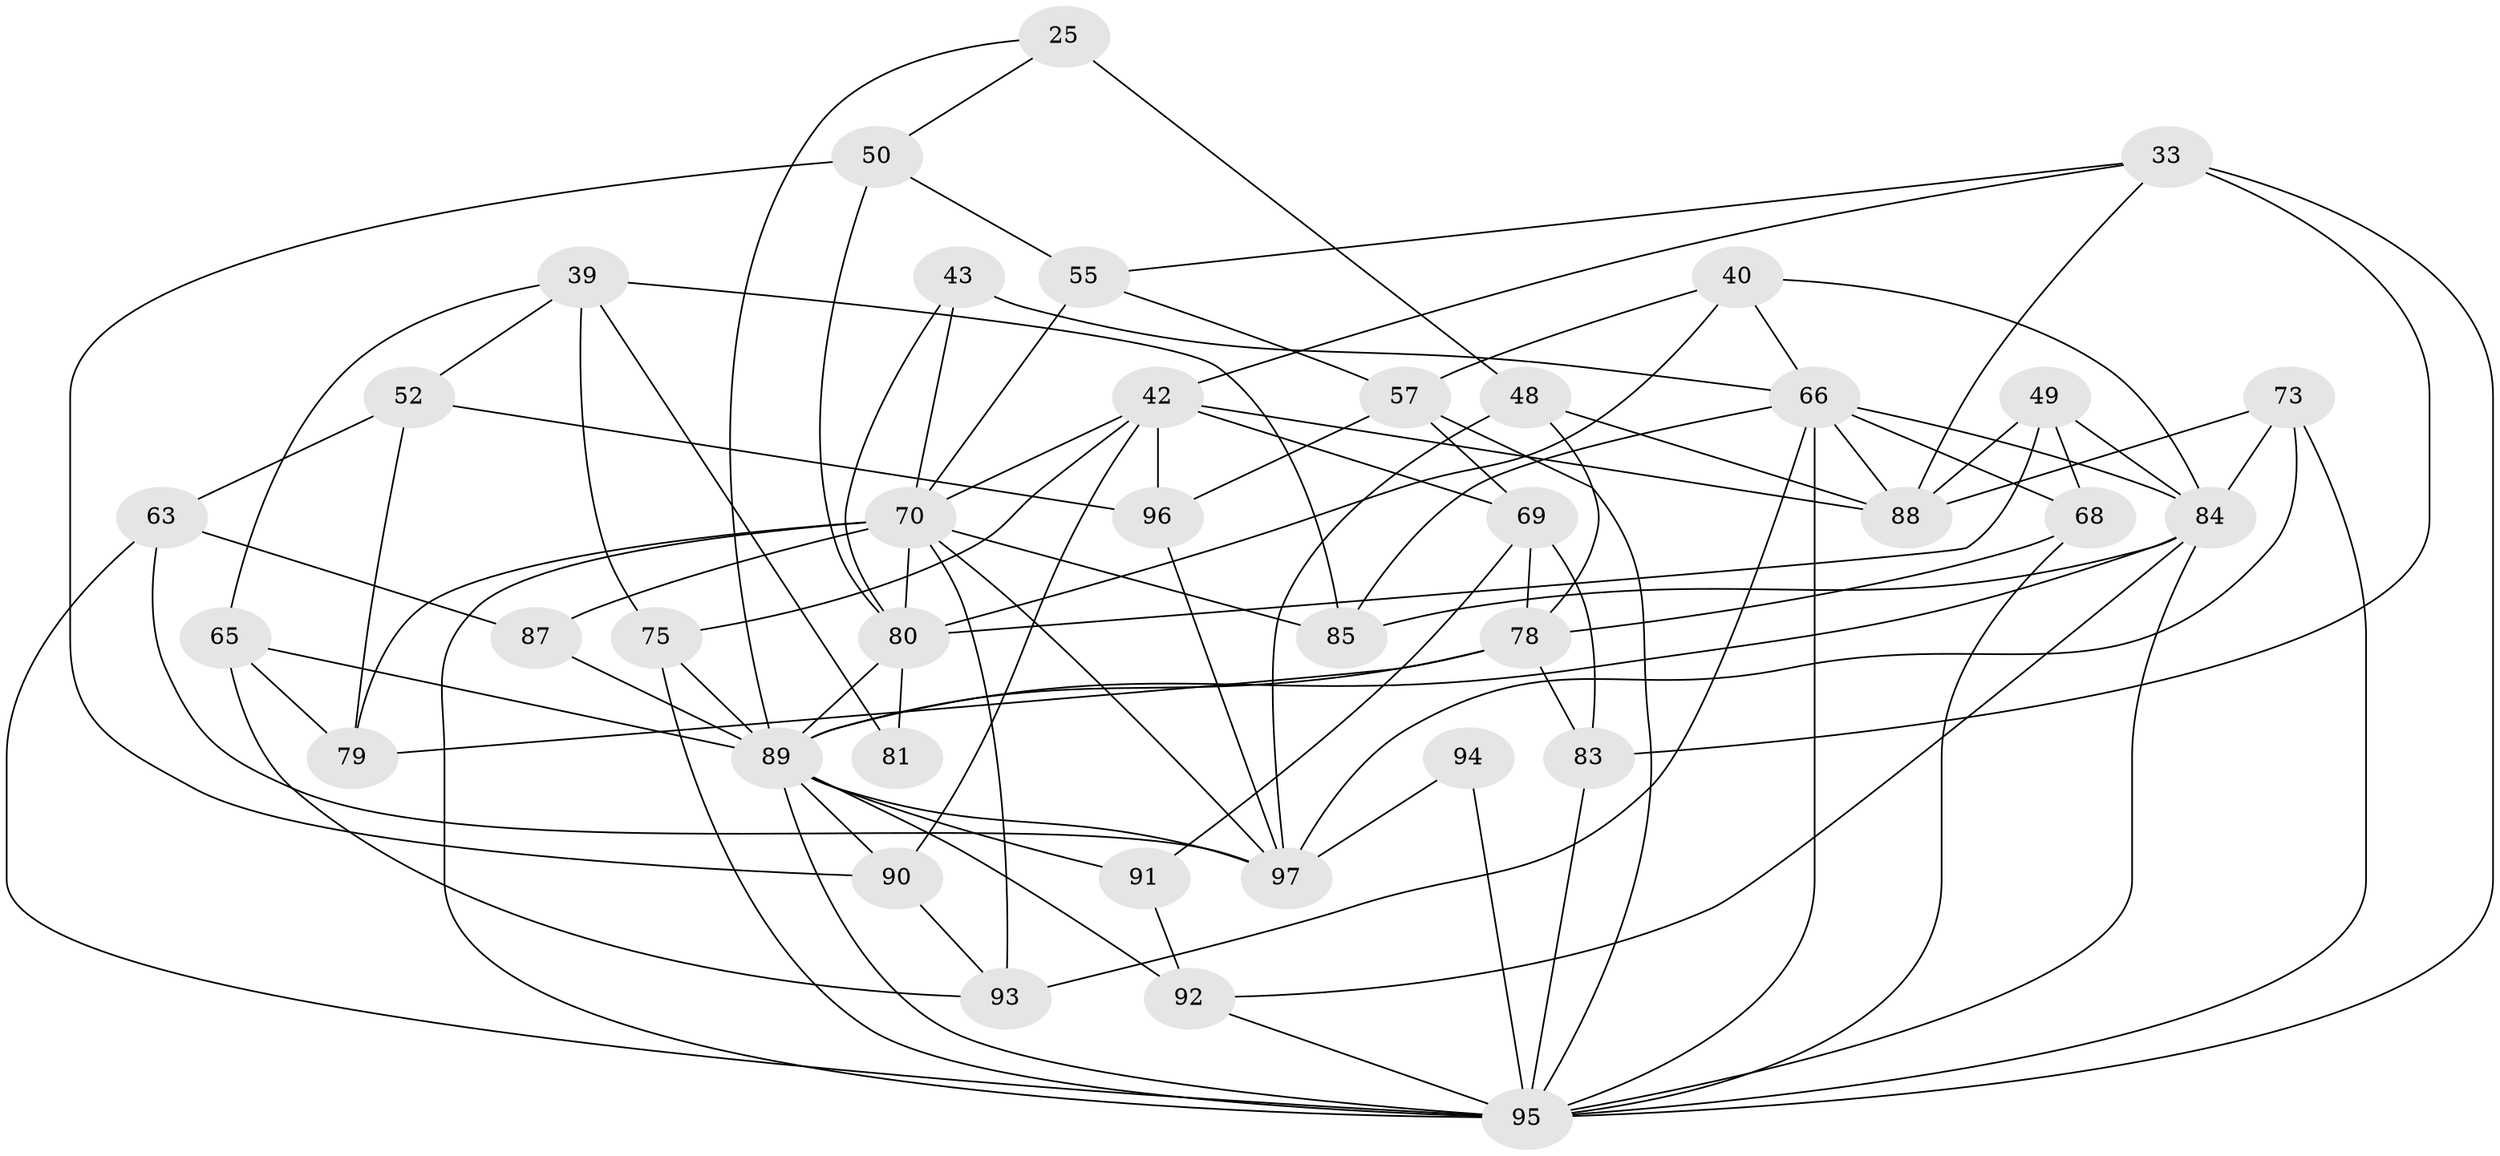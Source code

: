 // original degree distribution, {4: 1.0}
// Generated by graph-tools (version 1.1) at 2025/02/03/04/25 22:02:32]
// undirected, 38 vertices, 96 edges
graph export_dot {
graph [start="1"]
  node [color=gray90,style=filled];
  25;
  33 [super="+1"];
  39 [super="+37"];
  40;
  42 [super="+27+31"];
  43;
  48 [super="+5"];
  49;
  50;
  52;
  55;
  57 [super="+32"];
  63;
  65;
  66 [super="+35+64"];
  68;
  69 [super="+41"];
  70 [super="+9+26+44+61"];
  73;
  75;
  78 [super="+29"];
  79;
  80 [super="+16+24+77+53"];
  81 [super="+6"];
  83 [super="+38"];
  84 [super="+74"];
  85;
  87;
  88 [super="+36+71"];
  89 [super="+10+60+23+86+54+58"];
  90;
  91 [super="+59+72"];
  92 [super="+76"];
  93;
  94;
  95 [super="+67+82"];
  96 [super="+13"];
  97 [super="+4+34"];
  25 -- 48 [weight=2];
  25 -- 50;
  25 -- 89;
  33 -- 83 [weight=2];
  33 -- 88;
  33 -- 55;
  33 -- 42;
  33 -- 95;
  39 -- 75;
  39 -- 65;
  39 -- 81 [weight=2];
  39 -- 52;
  39 -- 85;
  40 -- 57;
  40 -- 66;
  40 -- 80;
  40 -- 84;
  42 -- 90;
  42 -- 96 [weight=3];
  42 -- 75;
  42 -- 70 [weight=2];
  42 -- 88 [weight=2];
  42 -- 69 [weight=2];
  43 -- 80;
  43 -- 70;
  43 -- 66 [weight=2];
  48 -- 78 [weight=2];
  48 -- 97;
  48 -- 88;
  49 -- 68;
  49 -- 84;
  49 -- 80;
  49 -- 88;
  50 -- 55;
  50 -- 90;
  50 -- 80;
  52 -- 79;
  52 -- 63;
  52 -- 96;
  55 -- 57;
  55 -- 70;
  57 -- 96;
  57 -- 69;
  57 -- 95 [weight=2];
  63 -- 87;
  63 -- 97;
  63 -- 95;
  65 -- 93;
  65 -- 79;
  65 -- 89;
  66 -- 88 [weight=2];
  66 -- 95 [weight=3];
  66 -- 68;
  66 -- 84;
  66 -- 85;
  66 -- 93;
  68 -- 78;
  68 -- 95;
  69 -- 83;
  69 -- 91;
  69 -- 78;
  70 -- 85;
  70 -- 93;
  70 -- 97 [weight=2];
  70 -- 80 [weight=2];
  70 -- 87;
  70 -- 79;
  70 -- 95 [weight=2];
  73 -- 97;
  73 -- 88;
  73 -- 84;
  73 -- 95;
  75 -- 89;
  75 -- 95;
  78 -- 83;
  78 -- 79;
  78 -- 89 [weight=2];
  80 -- 81 [weight=4];
  80 -- 89 [weight=4];
  83 -- 95 [weight=2];
  84 -- 89 [weight=3];
  84 -- 85;
  84 -- 92;
  84 -- 95;
  87 -- 89 [weight=2];
  89 -- 91 [weight=5];
  89 -- 97;
  89 -- 90;
  89 -- 92;
  89 -- 95 [weight=4];
  90 -- 93;
  91 -- 92 [weight=2];
  92 -- 95 [weight=2];
  94 -- 97 [weight=3];
  94 -- 95;
  96 -- 97;
}
